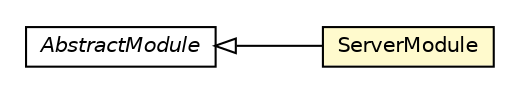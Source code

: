 #!/usr/local/bin/dot
#
# Class diagram 
# Generated by UMLGraph version R5_6-24-gf6e263 (http://www.umlgraph.org/)
#

digraph G {
	edge [fontname="Helvetica",fontsize=10,labelfontname="Helvetica",labelfontsize=10];
	node [fontname="Helvetica",fontsize=10,shape=plaintext];
	nodesep=0.25;
	ranksep=0.5;
	rankdir=LR;
	// com.gwtplatform.carstore.server.guice.ServerModule
	c363623 [label=<<table title="com.gwtplatform.carstore.server.guice.ServerModule" border="0" cellborder="1" cellspacing="0" cellpadding="2" port="p" bgcolor="lemonChiffon" href="./ServerModule.html">
		<tr><td><table border="0" cellspacing="0" cellpadding="1">
<tr><td align="center" balign="center"> ServerModule </td></tr>
		</table></td></tr>
		</table>>, URL="./ServerModule.html", fontname="Helvetica", fontcolor="black", fontsize=10.0];
	//com.gwtplatform.carstore.server.guice.ServerModule extends com.google.inject.AbstractModule
	c363856:p -> c363623:p [dir=back,arrowtail=empty];
	// com.google.inject.AbstractModule
	c363856 [label=<<table title="com.google.inject.AbstractModule" border="0" cellborder="1" cellspacing="0" cellpadding="2" port="p" href="http://google-guice.googlecode.com/svn/trunk/javadoc/com/google/inject/AbstractModule.html">
		<tr><td><table border="0" cellspacing="0" cellpadding="1">
<tr><td align="center" balign="center"><font face="Helvetica-Oblique"> AbstractModule </font></td></tr>
		</table></td></tr>
		</table>>, URL="http://google-guice.googlecode.com/svn/trunk/javadoc/com/google/inject/AbstractModule.html", fontname="Helvetica", fontcolor="black", fontsize=10.0];
}

